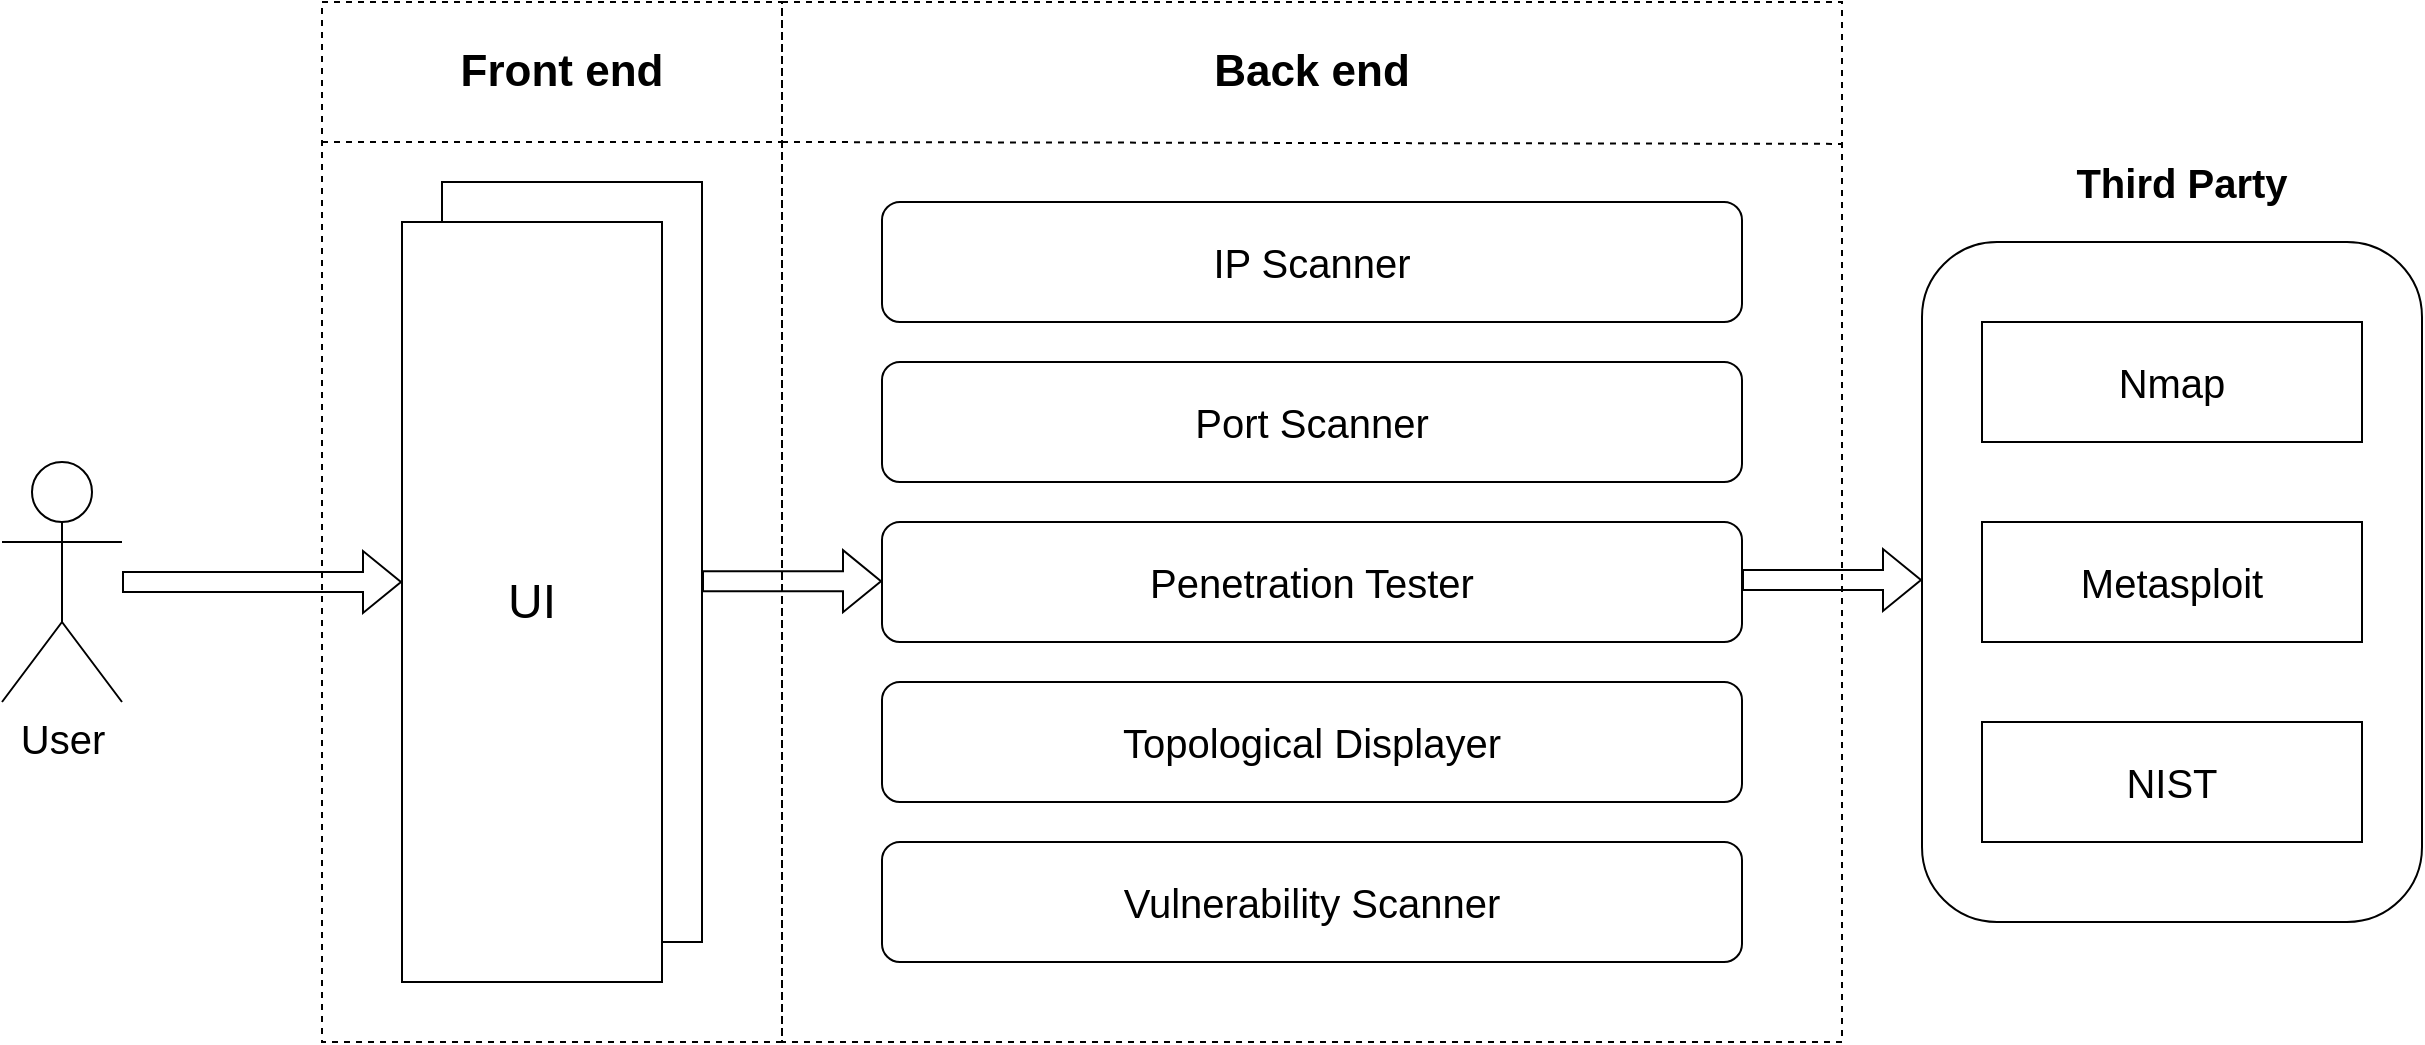 <mxfile version="24.2.5" type="device">
  <diagram name="Page-1" id="PPj7PlnjSNOK1vfJ_sGL">
    <mxGraphModel dx="1764" dy="991" grid="1" gridSize="10" guides="1" tooltips="1" connect="1" arrows="1" fold="1" page="1" pageScale="1" pageWidth="850" pageHeight="1100" math="0" shadow="0">
      <root>
        <mxCell id="0" />
        <mxCell id="1" parent="0" />
        <mxCell id="IoweaXRMdIXxW78kK1h9-36" value="" style="rounded=0;whiteSpace=wrap;html=1;dashed=1;fillColor=none;" vertex="1" parent="1">
          <mxGeometry x="550" y="40" width="530" height="520" as="geometry" />
        </mxCell>
        <mxCell id="IoweaXRMdIXxW78kK1h9-19" value="&lt;font style=&quot;font-size: 20px;&quot;&gt;User&lt;/font&gt;" style="shape=umlActor;verticalLabelPosition=bottom;verticalAlign=top;html=1;outlineConnect=0;" vertex="1" parent="1">
          <mxGeometry x="160" y="270" width="60" height="120" as="geometry" />
        </mxCell>
        <mxCell id="IoweaXRMdIXxW78kK1h9-25" value="" style="rounded=0;whiteSpace=wrap;html=1;dashed=1;fillColor=none;" vertex="1" parent="1">
          <mxGeometry x="320" y="40" width="230" height="520" as="geometry" />
        </mxCell>
        <mxCell id="IoweaXRMdIXxW78kK1h9-28" value="&lt;font style=&quot;font-size: 22px;&quot;&gt;&lt;b&gt;Front end&lt;/b&gt;&lt;/font&gt;" style="text;html=1;align=center;verticalAlign=middle;whiteSpace=wrap;rounded=0;dashed=1;" vertex="1" parent="1">
          <mxGeometry x="320" y="40" width="240" height="70" as="geometry" />
        </mxCell>
        <mxCell id="IoweaXRMdIXxW78kK1h9-27" value="" style="endArrow=none;dashed=1;html=1;rounded=0;exitX=0;exitY=0.25;exitDx=0;exitDy=0;entryX=0;entryY=1;entryDx=0;entryDy=0;" edge="1" parent="1" target="IoweaXRMdIXxW78kK1h9-39">
          <mxGeometry width="50" height="50" relative="1" as="geometry">
            <mxPoint x="320" y="110" as="sourcePoint" />
            <mxPoint x="1311.38" y="113.32" as="targetPoint" />
          </mxGeometry>
        </mxCell>
        <mxCell id="IoweaXRMdIXxW78kK1h9-31" value="" style="rounded=0;whiteSpace=wrap;html=1;" vertex="1" parent="1">
          <mxGeometry x="380" y="130" width="130" height="380" as="geometry" />
        </mxCell>
        <mxCell id="IoweaXRMdIXxW78kK1h9-39" value="&lt;font style=&quot;font-size: 22px;&quot;&gt;&lt;b&gt;Back end&lt;/b&gt;&lt;/font&gt;" style="text;html=1;align=center;verticalAlign=middle;whiteSpace=wrap;rounded=0;dashed=1;" vertex="1" parent="1">
          <mxGeometry x="550" y="40" width="530" height="70" as="geometry" />
        </mxCell>
        <mxCell id="IoweaXRMdIXxW78kK1h9-29" value="&lt;font style=&quot;font-size: 24px;&quot;&gt;UI&lt;/font&gt;" style="rounded=0;whiteSpace=wrap;html=1;" vertex="1" parent="1">
          <mxGeometry x="360" y="150" width="130" height="380" as="geometry" />
        </mxCell>
        <mxCell id="IoweaXRMdIXxW78kK1h9-33" value="" style="shape=flexArrow;endArrow=classic;html=1;rounded=0;entryX=0;entryY=0.5;entryDx=0;entryDy=0;" edge="1" parent="1" source="IoweaXRMdIXxW78kK1h9-19">
          <mxGeometry width="50" height="50" relative="1" as="geometry">
            <mxPoint x="590" y="310" as="sourcePoint" />
            <mxPoint x="360" y="330" as="targetPoint" />
          </mxGeometry>
        </mxCell>
        <mxCell id="IoweaXRMdIXxW78kK1h9-40" value="&lt;font style=&quot;font-size: 20px;&quot;&gt;IP Scanner&lt;/font&gt;" style="rounded=1;whiteSpace=wrap;html=1;" vertex="1" parent="1">
          <mxGeometry x="600" y="140" width="430" height="60" as="geometry" />
        </mxCell>
        <mxCell id="IoweaXRMdIXxW78kK1h9-41" value="&lt;font style=&quot;font-size: 20px;&quot;&gt;Port Scanner&lt;/font&gt;" style="rounded=1;whiteSpace=wrap;html=1;" vertex="1" parent="1">
          <mxGeometry x="600" y="220" width="430" height="60" as="geometry" />
        </mxCell>
        <mxCell id="IoweaXRMdIXxW78kK1h9-42" value="&lt;font style=&quot;font-size: 20px;&quot;&gt;Penetration Tester&lt;/font&gt;" style="rounded=1;whiteSpace=wrap;html=1;" vertex="1" parent="1">
          <mxGeometry x="600" y="300" width="430" height="60" as="geometry" />
        </mxCell>
        <mxCell id="IoweaXRMdIXxW78kK1h9-43" value="&lt;font style=&quot;font-size: 20px;&quot;&gt;Topological Displayer&lt;/font&gt;" style="rounded=1;whiteSpace=wrap;html=1;" vertex="1" parent="1">
          <mxGeometry x="600" y="380" width="430" height="60" as="geometry" />
        </mxCell>
        <mxCell id="IoweaXRMdIXxW78kK1h9-44" value="&lt;font style=&quot;font-size: 20px;&quot;&gt;Vulnerability Scanner&lt;/font&gt;" style="rounded=1;whiteSpace=wrap;html=1;" vertex="1" parent="1">
          <mxGeometry x="600" y="460" width="430" height="60" as="geometry" />
        </mxCell>
        <mxCell id="IoweaXRMdIXxW78kK1h9-51" value="" style="shape=flexArrow;endArrow=classic;html=1;rounded=0;" edge="1" parent="1">
          <mxGeometry width="50" height="50" relative="1" as="geometry">
            <mxPoint x="510" y="329.58" as="sourcePoint" />
            <mxPoint x="600" y="329.58" as="targetPoint" />
          </mxGeometry>
        </mxCell>
        <mxCell id="IoweaXRMdIXxW78kK1h9-53" value="" style="shape=flexArrow;endArrow=classic;html=1;rounded=0;" edge="1" parent="1">
          <mxGeometry width="50" height="50" relative="1" as="geometry">
            <mxPoint x="1030" y="329" as="sourcePoint" />
            <mxPoint x="1120" y="329" as="targetPoint" />
          </mxGeometry>
        </mxCell>
        <mxCell id="IoweaXRMdIXxW78kK1h9-87" value="" style="rounded=1;whiteSpace=wrap;html=1;fillColor=none;" vertex="1" parent="1">
          <mxGeometry x="1120" y="160" width="250" height="340" as="geometry" />
        </mxCell>
        <mxCell id="IoweaXRMdIXxW78kK1h9-88" value="&lt;font style=&quot;font-size: 20px;&quot;&gt;&lt;b&gt;Third Party&lt;/b&gt;&lt;/font&gt;" style="text;html=1;align=center;verticalAlign=middle;whiteSpace=wrap;rounded=0;" vertex="1" parent="1">
          <mxGeometry x="1130" y="100" width="240" height="60" as="geometry" />
        </mxCell>
        <mxCell id="IoweaXRMdIXxW78kK1h9-89" value="&lt;font style=&quot;font-size: 20px;&quot;&gt;Nmap&lt;/font&gt;" style="rounded=0;whiteSpace=wrap;html=1;" vertex="1" parent="1">
          <mxGeometry x="1150" y="200" width="190" height="60" as="geometry" />
        </mxCell>
        <mxCell id="IoweaXRMdIXxW78kK1h9-90" value="&lt;font style=&quot;font-size: 20px;&quot;&gt;Metasploit&lt;/font&gt;" style="rounded=0;whiteSpace=wrap;html=1;" vertex="1" parent="1">
          <mxGeometry x="1150" y="300" width="190" height="60" as="geometry" />
        </mxCell>
        <mxCell id="IoweaXRMdIXxW78kK1h9-91" value="&lt;font style=&quot;font-size: 20px;&quot;&gt;NIST&lt;/font&gt;" style="rounded=0;whiteSpace=wrap;html=1;" vertex="1" parent="1">
          <mxGeometry x="1150" y="400" width="190" height="60" as="geometry" />
        </mxCell>
        <mxCell id="IoweaXRMdIXxW78kK1h9-96" value="" style="endArrow=none;dashed=1;html=1;rounded=0;exitX=0;exitY=0.25;exitDx=0;exitDy=0;entryX=1;entryY=1;entryDx=0;entryDy=0;" edge="1" parent="1">
          <mxGeometry width="50" height="50" relative="1" as="geometry">
            <mxPoint x="550" y="110" as="sourcePoint" />
            <mxPoint x="1080" y="110.95" as="targetPoint" />
          </mxGeometry>
        </mxCell>
      </root>
    </mxGraphModel>
  </diagram>
</mxfile>

